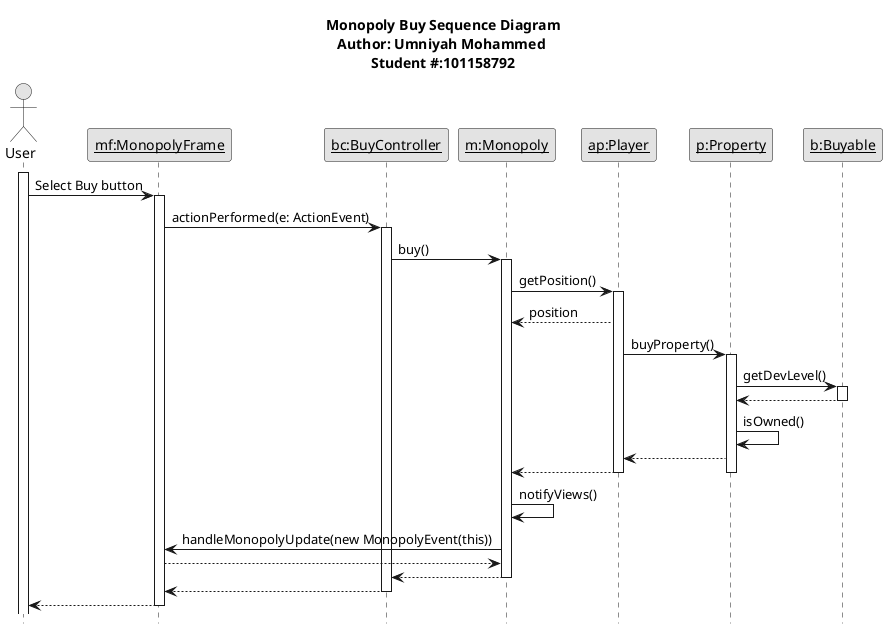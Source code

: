 @startuml Monopoly Buy Sequence Diagram

title Monopoly Buy Sequence Diagram\nAuthor: Umniyah Mohammed \nStudent #:101158792

hide footbox
skinparam monochrome true

actor User as User
participant "<u>mf:MonopolyFrame" as mf
participant "<u>bc:BuyController" as bc
participant "<u>m:Monopoly" as m
participant "<u>ap:Player" as ap
participant "<u>p:Property" as p
participant "<u>b:Buyable" as b

activate User

User -> mf: Select Buy button
activate mf

mf -> bc: actionPerformed(e: ActionEvent)
activate bc

bc -> m: buy()
activate m

m -> ap: getPosition()
activate ap
ap --> m: position

ap -> p: buyProperty()
activate p

p -> b: getDevLevel()
activate b
b --> p
deactivate b

p -> p: isOwned()

p --> ap
ap --> m
deactivate ap
deactivate p

m -> m: notifyViews()

m -> mf: handleMonopolyUpdate(new MonopolyEvent(this))
mf --> m
m --> bc
deactivate m

bc --> mf
deactivate bc

mf --> User
deactivate mf

@enduml